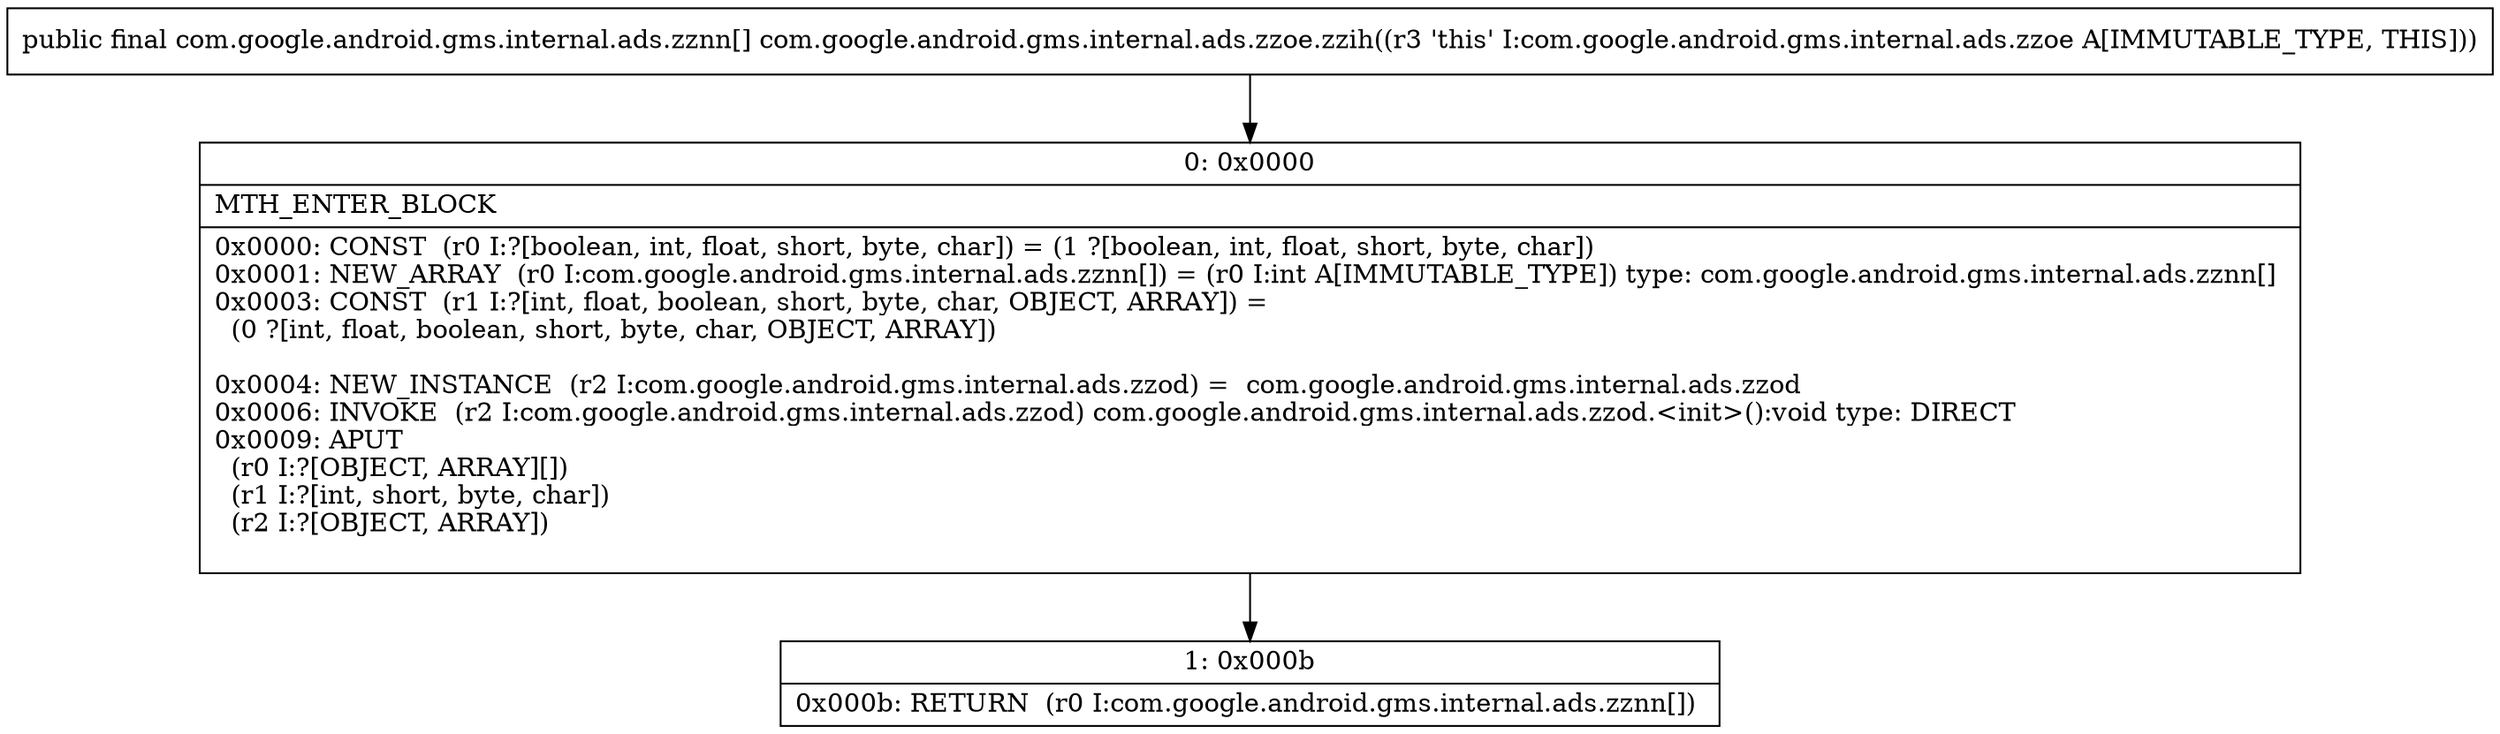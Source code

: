 digraph "CFG forcom.google.android.gms.internal.ads.zzoe.zzih()[Lcom\/google\/android\/gms\/internal\/ads\/zznn;" {
Node_0 [shape=record,label="{0\:\ 0x0000|MTH_ENTER_BLOCK\l|0x0000: CONST  (r0 I:?[boolean, int, float, short, byte, char]) = (1 ?[boolean, int, float, short, byte, char]) \l0x0001: NEW_ARRAY  (r0 I:com.google.android.gms.internal.ads.zznn[]) = (r0 I:int A[IMMUTABLE_TYPE]) type: com.google.android.gms.internal.ads.zznn[] \l0x0003: CONST  (r1 I:?[int, float, boolean, short, byte, char, OBJECT, ARRAY]) = \l  (0 ?[int, float, boolean, short, byte, char, OBJECT, ARRAY])\l \l0x0004: NEW_INSTANCE  (r2 I:com.google.android.gms.internal.ads.zzod) =  com.google.android.gms.internal.ads.zzod \l0x0006: INVOKE  (r2 I:com.google.android.gms.internal.ads.zzod) com.google.android.gms.internal.ads.zzod.\<init\>():void type: DIRECT \l0x0009: APUT  \l  (r0 I:?[OBJECT, ARRAY][])\l  (r1 I:?[int, short, byte, char])\l  (r2 I:?[OBJECT, ARRAY])\l \l}"];
Node_1 [shape=record,label="{1\:\ 0x000b|0x000b: RETURN  (r0 I:com.google.android.gms.internal.ads.zznn[]) \l}"];
MethodNode[shape=record,label="{public final com.google.android.gms.internal.ads.zznn[] com.google.android.gms.internal.ads.zzoe.zzih((r3 'this' I:com.google.android.gms.internal.ads.zzoe A[IMMUTABLE_TYPE, THIS])) }"];
MethodNode -> Node_0;
Node_0 -> Node_1;
}

